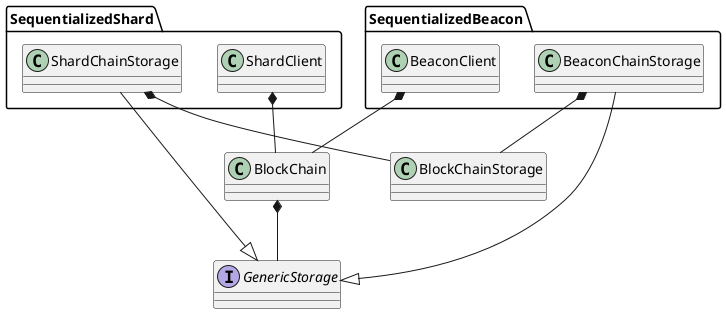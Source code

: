 @startuml

class BlockChainStorage

interface GenericStorage


class BlockChain
BlockChain *-- GenericStorage

package SequentializedBeacon {
class BeaconChainStorage
GenericStorage <|-- BeaconChainStorage
BeaconChainStorage *-- BlockChainStorage

class BeaconClient
BeaconClient *-- BlockChain
}

package SequentializedShard {
class ShardChainStorage
GenericStorage <|-- ShardChainStorage
ShardChainStorage *-- BlockChainStorage


class ShardClient
ShardClient *-- BlockChain
}


@enduml
